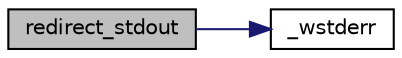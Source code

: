 digraph "redirect_stdout"
{
 // LATEX_PDF_SIZE
  edge [fontname="Helvetica",fontsize="10",labelfontname="Helvetica",labelfontsize="10"];
  node [fontname="Helvetica",fontsize="10",shape=record];
  rankdir="LR";
  Node1 [label="redirect_stdout",height=0.2,width=0.4,color="black", fillcolor="grey75", style="filled", fontcolor="black",tooltip="Redirects the stdout to a specific existent or inexistent (will get created) file."];
  Node1 -> Node2 [color="midnightblue",fontsize="10",style="solid",fontname="Helvetica"];
  Node2 [label="_wstderr",height=0.2,width=0.4,color="black", fillcolor="white", style="filled",URL="$shell_8c.html#a7bd584762a177ee757e6c16df784b455",tooltip="Monkeypatch of perror and fprintf(stderr, ...). Needed due to \"bad\" management of some IDE/Shell term..."];
}
